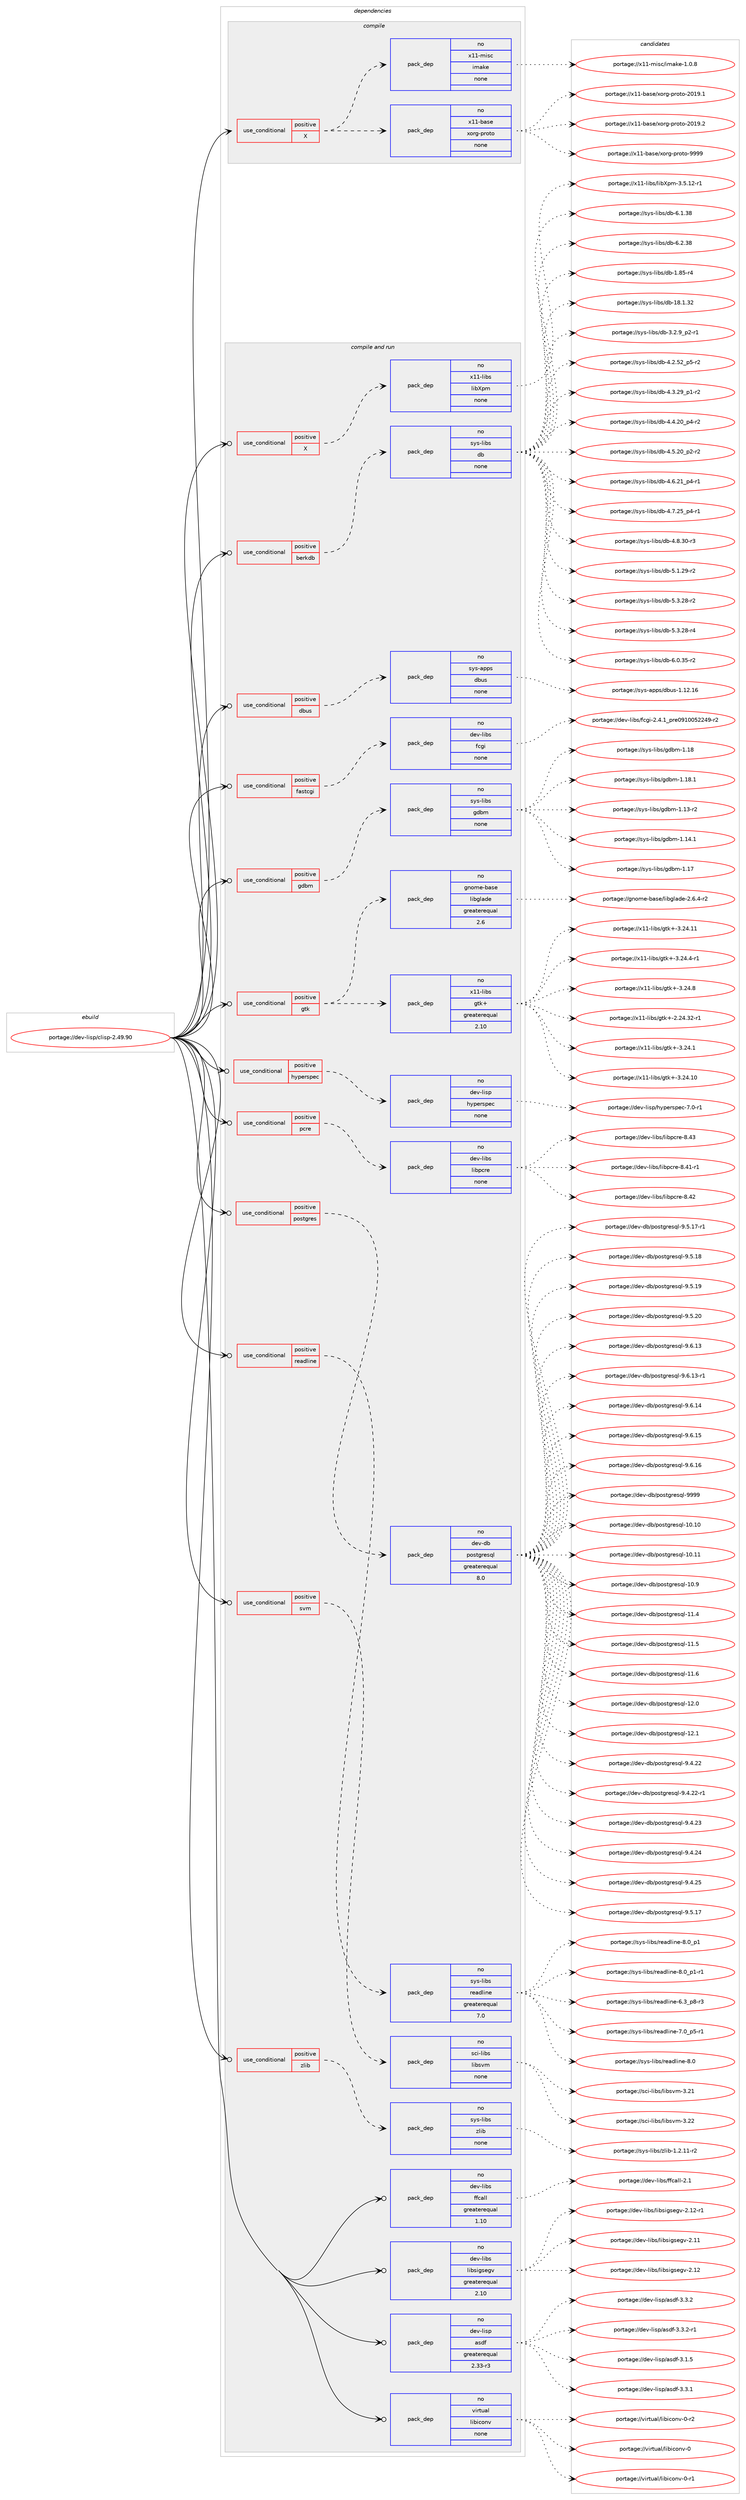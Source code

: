 digraph prolog {

# *************
# Graph options
# *************

newrank=true;
concentrate=true;
compound=true;
graph [rankdir=LR,fontname=Helvetica,fontsize=10,ranksep=1.5];#, ranksep=2.5, nodesep=0.2];
edge  [arrowhead=vee];
node  [fontname=Helvetica,fontsize=10];

# **********
# The ebuild
# **********

subgraph cluster_leftcol {
color=gray;
rank=same;
label=<<i>ebuild</i>>;
id [label="portage://dev-lisp/clisp-2.49.90", color=red, width=4, href="../dev-lisp/clisp-2.49.90.svg"];
}

# ****************
# The dependencies
# ****************

subgraph cluster_midcol {
color=gray;
label=<<i>dependencies</i>>;
subgraph cluster_compile {
fillcolor="#eeeeee";
style=filled;
label=<<i>compile</i>>;
subgraph cond22193 {
dependency105153 [label=<<TABLE BORDER="0" CELLBORDER="1" CELLSPACING="0" CELLPADDING="4"><TR><TD ROWSPAN="3" CELLPADDING="10">use_conditional</TD></TR><TR><TD>positive</TD></TR><TR><TD>X</TD></TR></TABLE>>, shape=none, color=red];
subgraph pack79817 {
dependency105154 [label=<<TABLE BORDER="0" CELLBORDER="1" CELLSPACING="0" CELLPADDING="4" WIDTH="220"><TR><TD ROWSPAN="6" CELLPADDING="30">pack_dep</TD></TR><TR><TD WIDTH="110">no</TD></TR><TR><TD>x11-base</TD></TR><TR><TD>xorg-proto</TD></TR><TR><TD>none</TD></TR><TR><TD></TD></TR></TABLE>>, shape=none, color=blue];
}
dependency105153:e -> dependency105154:w [weight=20,style="dashed",arrowhead="vee"];
subgraph pack79818 {
dependency105155 [label=<<TABLE BORDER="0" CELLBORDER="1" CELLSPACING="0" CELLPADDING="4" WIDTH="220"><TR><TD ROWSPAN="6" CELLPADDING="30">pack_dep</TD></TR><TR><TD WIDTH="110">no</TD></TR><TR><TD>x11-misc</TD></TR><TR><TD>imake</TD></TR><TR><TD>none</TD></TR><TR><TD></TD></TR></TABLE>>, shape=none, color=blue];
}
dependency105153:e -> dependency105155:w [weight=20,style="dashed",arrowhead="vee"];
}
id:e -> dependency105153:w [weight=20,style="solid",arrowhead="vee"];
}
subgraph cluster_compileandrun {
fillcolor="#eeeeee";
style=filled;
label=<<i>compile and run</i>>;
subgraph cond22194 {
dependency105156 [label=<<TABLE BORDER="0" CELLBORDER="1" CELLSPACING="0" CELLPADDING="4"><TR><TD ROWSPAN="3" CELLPADDING="10">use_conditional</TD></TR><TR><TD>positive</TD></TR><TR><TD>X</TD></TR></TABLE>>, shape=none, color=red];
subgraph pack79819 {
dependency105157 [label=<<TABLE BORDER="0" CELLBORDER="1" CELLSPACING="0" CELLPADDING="4" WIDTH="220"><TR><TD ROWSPAN="6" CELLPADDING="30">pack_dep</TD></TR><TR><TD WIDTH="110">no</TD></TR><TR><TD>x11-libs</TD></TR><TR><TD>libXpm</TD></TR><TR><TD>none</TD></TR><TR><TD></TD></TR></TABLE>>, shape=none, color=blue];
}
dependency105156:e -> dependency105157:w [weight=20,style="dashed",arrowhead="vee"];
}
id:e -> dependency105156:w [weight=20,style="solid",arrowhead="odotvee"];
subgraph cond22195 {
dependency105158 [label=<<TABLE BORDER="0" CELLBORDER="1" CELLSPACING="0" CELLPADDING="4"><TR><TD ROWSPAN="3" CELLPADDING="10">use_conditional</TD></TR><TR><TD>positive</TD></TR><TR><TD>berkdb</TD></TR></TABLE>>, shape=none, color=red];
subgraph pack79820 {
dependency105159 [label=<<TABLE BORDER="0" CELLBORDER="1" CELLSPACING="0" CELLPADDING="4" WIDTH="220"><TR><TD ROWSPAN="6" CELLPADDING="30">pack_dep</TD></TR><TR><TD WIDTH="110">no</TD></TR><TR><TD>sys-libs</TD></TR><TR><TD>db</TD></TR><TR><TD>none</TD></TR><TR><TD></TD></TR></TABLE>>, shape=none, color=blue];
}
dependency105158:e -> dependency105159:w [weight=20,style="dashed",arrowhead="vee"];
}
id:e -> dependency105158:w [weight=20,style="solid",arrowhead="odotvee"];
subgraph cond22196 {
dependency105160 [label=<<TABLE BORDER="0" CELLBORDER="1" CELLSPACING="0" CELLPADDING="4"><TR><TD ROWSPAN="3" CELLPADDING="10">use_conditional</TD></TR><TR><TD>positive</TD></TR><TR><TD>dbus</TD></TR></TABLE>>, shape=none, color=red];
subgraph pack79821 {
dependency105161 [label=<<TABLE BORDER="0" CELLBORDER="1" CELLSPACING="0" CELLPADDING="4" WIDTH="220"><TR><TD ROWSPAN="6" CELLPADDING="30">pack_dep</TD></TR><TR><TD WIDTH="110">no</TD></TR><TR><TD>sys-apps</TD></TR><TR><TD>dbus</TD></TR><TR><TD>none</TD></TR><TR><TD></TD></TR></TABLE>>, shape=none, color=blue];
}
dependency105160:e -> dependency105161:w [weight=20,style="dashed",arrowhead="vee"];
}
id:e -> dependency105160:w [weight=20,style="solid",arrowhead="odotvee"];
subgraph cond22197 {
dependency105162 [label=<<TABLE BORDER="0" CELLBORDER="1" CELLSPACING="0" CELLPADDING="4"><TR><TD ROWSPAN="3" CELLPADDING="10">use_conditional</TD></TR><TR><TD>positive</TD></TR><TR><TD>fastcgi</TD></TR></TABLE>>, shape=none, color=red];
subgraph pack79822 {
dependency105163 [label=<<TABLE BORDER="0" CELLBORDER="1" CELLSPACING="0" CELLPADDING="4" WIDTH="220"><TR><TD ROWSPAN="6" CELLPADDING="30">pack_dep</TD></TR><TR><TD WIDTH="110">no</TD></TR><TR><TD>dev-libs</TD></TR><TR><TD>fcgi</TD></TR><TR><TD>none</TD></TR><TR><TD></TD></TR></TABLE>>, shape=none, color=blue];
}
dependency105162:e -> dependency105163:w [weight=20,style="dashed",arrowhead="vee"];
}
id:e -> dependency105162:w [weight=20,style="solid",arrowhead="odotvee"];
subgraph cond22198 {
dependency105164 [label=<<TABLE BORDER="0" CELLBORDER="1" CELLSPACING="0" CELLPADDING="4"><TR><TD ROWSPAN="3" CELLPADDING="10">use_conditional</TD></TR><TR><TD>positive</TD></TR><TR><TD>gdbm</TD></TR></TABLE>>, shape=none, color=red];
subgraph pack79823 {
dependency105165 [label=<<TABLE BORDER="0" CELLBORDER="1" CELLSPACING="0" CELLPADDING="4" WIDTH="220"><TR><TD ROWSPAN="6" CELLPADDING="30">pack_dep</TD></TR><TR><TD WIDTH="110">no</TD></TR><TR><TD>sys-libs</TD></TR><TR><TD>gdbm</TD></TR><TR><TD>none</TD></TR><TR><TD></TD></TR></TABLE>>, shape=none, color=blue];
}
dependency105164:e -> dependency105165:w [weight=20,style="dashed",arrowhead="vee"];
}
id:e -> dependency105164:w [weight=20,style="solid",arrowhead="odotvee"];
subgraph cond22199 {
dependency105166 [label=<<TABLE BORDER="0" CELLBORDER="1" CELLSPACING="0" CELLPADDING="4"><TR><TD ROWSPAN="3" CELLPADDING="10">use_conditional</TD></TR><TR><TD>positive</TD></TR><TR><TD>gtk</TD></TR></TABLE>>, shape=none, color=red];
subgraph pack79824 {
dependency105167 [label=<<TABLE BORDER="0" CELLBORDER="1" CELLSPACING="0" CELLPADDING="4" WIDTH="220"><TR><TD ROWSPAN="6" CELLPADDING="30">pack_dep</TD></TR><TR><TD WIDTH="110">no</TD></TR><TR><TD>x11-libs</TD></TR><TR><TD>gtk+</TD></TR><TR><TD>greaterequal</TD></TR><TR><TD>2.10</TD></TR></TABLE>>, shape=none, color=blue];
}
dependency105166:e -> dependency105167:w [weight=20,style="dashed",arrowhead="vee"];
subgraph pack79825 {
dependency105168 [label=<<TABLE BORDER="0" CELLBORDER="1" CELLSPACING="0" CELLPADDING="4" WIDTH="220"><TR><TD ROWSPAN="6" CELLPADDING="30">pack_dep</TD></TR><TR><TD WIDTH="110">no</TD></TR><TR><TD>gnome-base</TD></TR><TR><TD>libglade</TD></TR><TR><TD>greaterequal</TD></TR><TR><TD>2.6</TD></TR></TABLE>>, shape=none, color=blue];
}
dependency105166:e -> dependency105168:w [weight=20,style="dashed",arrowhead="vee"];
}
id:e -> dependency105166:w [weight=20,style="solid",arrowhead="odotvee"];
subgraph cond22200 {
dependency105169 [label=<<TABLE BORDER="0" CELLBORDER="1" CELLSPACING="0" CELLPADDING="4"><TR><TD ROWSPAN="3" CELLPADDING="10">use_conditional</TD></TR><TR><TD>positive</TD></TR><TR><TD>hyperspec</TD></TR></TABLE>>, shape=none, color=red];
subgraph pack79826 {
dependency105170 [label=<<TABLE BORDER="0" CELLBORDER="1" CELLSPACING="0" CELLPADDING="4" WIDTH="220"><TR><TD ROWSPAN="6" CELLPADDING="30">pack_dep</TD></TR><TR><TD WIDTH="110">no</TD></TR><TR><TD>dev-lisp</TD></TR><TR><TD>hyperspec</TD></TR><TR><TD>none</TD></TR><TR><TD></TD></TR></TABLE>>, shape=none, color=blue];
}
dependency105169:e -> dependency105170:w [weight=20,style="dashed",arrowhead="vee"];
}
id:e -> dependency105169:w [weight=20,style="solid",arrowhead="odotvee"];
subgraph cond22201 {
dependency105171 [label=<<TABLE BORDER="0" CELLBORDER="1" CELLSPACING="0" CELLPADDING="4"><TR><TD ROWSPAN="3" CELLPADDING="10">use_conditional</TD></TR><TR><TD>positive</TD></TR><TR><TD>pcre</TD></TR></TABLE>>, shape=none, color=red];
subgraph pack79827 {
dependency105172 [label=<<TABLE BORDER="0" CELLBORDER="1" CELLSPACING="0" CELLPADDING="4" WIDTH="220"><TR><TD ROWSPAN="6" CELLPADDING="30">pack_dep</TD></TR><TR><TD WIDTH="110">no</TD></TR><TR><TD>dev-libs</TD></TR><TR><TD>libpcre</TD></TR><TR><TD>none</TD></TR><TR><TD></TD></TR></TABLE>>, shape=none, color=blue];
}
dependency105171:e -> dependency105172:w [weight=20,style="dashed",arrowhead="vee"];
}
id:e -> dependency105171:w [weight=20,style="solid",arrowhead="odotvee"];
subgraph cond22202 {
dependency105173 [label=<<TABLE BORDER="0" CELLBORDER="1" CELLSPACING="0" CELLPADDING="4"><TR><TD ROWSPAN="3" CELLPADDING="10">use_conditional</TD></TR><TR><TD>positive</TD></TR><TR><TD>postgres</TD></TR></TABLE>>, shape=none, color=red];
subgraph pack79828 {
dependency105174 [label=<<TABLE BORDER="0" CELLBORDER="1" CELLSPACING="0" CELLPADDING="4" WIDTH="220"><TR><TD ROWSPAN="6" CELLPADDING="30">pack_dep</TD></TR><TR><TD WIDTH="110">no</TD></TR><TR><TD>dev-db</TD></TR><TR><TD>postgresql</TD></TR><TR><TD>greaterequal</TD></TR><TR><TD>8.0</TD></TR></TABLE>>, shape=none, color=blue];
}
dependency105173:e -> dependency105174:w [weight=20,style="dashed",arrowhead="vee"];
}
id:e -> dependency105173:w [weight=20,style="solid",arrowhead="odotvee"];
subgraph cond22203 {
dependency105175 [label=<<TABLE BORDER="0" CELLBORDER="1" CELLSPACING="0" CELLPADDING="4"><TR><TD ROWSPAN="3" CELLPADDING="10">use_conditional</TD></TR><TR><TD>positive</TD></TR><TR><TD>readline</TD></TR></TABLE>>, shape=none, color=red];
subgraph pack79829 {
dependency105176 [label=<<TABLE BORDER="0" CELLBORDER="1" CELLSPACING="0" CELLPADDING="4" WIDTH="220"><TR><TD ROWSPAN="6" CELLPADDING="30">pack_dep</TD></TR><TR><TD WIDTH="110">no</TD></TR><TR><TD>sys-libs</TD></TR><TR><TD>readline</TD></TR><TR><TD>greaterequal</TD></TR><TR><TD>7.0</TD></TR></TABLE>>, shape=none, color=blue];
}
dependency105175:e -> dependency105176:w [weight=20,style="dashed",arrowhead="vee"];
}
id:e -> dependency105175:w [weight=20,style="solid",arrowhead="odotvee"];
subgraph cond22204 {
dependency105177 [label=<<TABLE BORDER="0" CELLBORDER="1" CELLSPACING="0" CELLPADDING="4"><TR><TD ROWSPAN="3" CELLPADDING="10">use_conditional</TD></TR><TR><TD>positive</TD></TR><TR><TD>svm</TD></TR></TABLE>>, shape=none, color=red];
subgraph pack79830 {
dependency105178 [label=<<TABLE BORDER="0" CELLBORDER="1" CELLSPACING="0" CELLPADDING="4" WIDTH="220"><TR><TD ROWSPAN="6" CELLPADDING="30">pack_dep</TD></TR><TR><TD WIDTH="110">no</TD></TR><TR><TD>sci-libs</TD></TR><TR><TD>libsvm</TD></TR><TR><TD>none</TD></TR><TR><TD></TD></TR></TABLE>>, shape=none, color=blue];
}
dependency105177:e -> dependency105178:w [weight=20,style="dashed",arrowhead="vee"];
}
id:e -> dependency105177:w [weight=20,style="solid",arrowhead="odotvee"];
subgraph cond22205 {
dependency105179 [label=<<TABLE BORDER="0" CELLBORDER="1" CELLSPACING="0" CELLPADDING="4"><TR><TD ROWSPAN="3" CELLPADDING="10">use_conditional</TD></TR><TR><TD>positive</TD></TR><TR><TD>zlib</TD></TR></TABLE>>, shape=none, color=red];
subgraph pack79831 {
dependency105180 [label=<<TABLE BORDER="0" CELLBORDER="1" CELLSPACING="0" CELLPADDING="4" WIDTH="220"><TR><TD ROWSPAN="6" CELLPADDING="30">pack_dep</TD></TR><TR><TD WIDTH="110">no</TD></TR><TR><TD>sys-libs</TD></TR><TR><TD>zlib</TD></TR><TR><TD>none</TD></TR><TR><TD></TD></TR></TABLE>>, shape=none, color=blue];
}
dependency105179:e -> dependency105180:w [weight=20,style="dashed",arrowhead="vee"];
}
id:e -> dependency105179:w [weight=20,style="solid",arrowhead="odotvee"];
subgraph pack79832 {
dependency105181 [label=<<TABLE BORDER="0" CELLBORDER="1" CELLSPACING="0" CELLPADDING="4" WIDTH="220"><TR><TD ROWSPAN="6" CELLPADDING="30">pack_dep</TD></TR><TR><TD WIDTH="110">no</TD></TR><TR><TD>dev-libs</TD></TR><TR><TD>ffcall</TD></TR><TR><TD>greaterequal</TD></TR><TR><TD>1.10</TD></TR></TABLE>>, shape=none, color=blue];
}
id:e -> dependency105181:w [weight=20,style="solid",arrowhead="odotvee"];
subgraph pack79833 {
dependency105182 [label=<<TABLE BORDER="0" CELLBORDER="1" CELLSPACING="0" CELLPADDING="4" WIDTH="220"><TR><TD ROWSPAN="6" CELLPADDING="30">pack_dep</TD></TR><TR><TD WIDTH="110">no</TD></TR><TR><TD>dev-libs</TD></TR><TR><TD>libsigsegv</TD></TR><TR><TD>greaterequal</TD></TR><TR><TD>2.10</TD></TR></TABLE>>, shape=none, color=blue];
}
id:e -> dependency105182:w [weight=20,style="solid",arrowhead="odotvee"];
subgraph pack79834 {
dependency105183 [label=<<TABLE BORDER="0" CELLBORDER="1" CELLSPACING="0" CELLPADDING="4" WIDTH="220"><TR><TD ROWSPAN="6" CELLPADDING="30">pack_dep</TD></TR><TR><TD WIDTH="110">no</TD></TR><TR><TD>dev-lisp</TD></TR><TR><TD>asdf</TD></TR><TR><TD>greaterequal</TD></TR><TR><TD>2.33-r3</TD></TR></TABLE>>, shape=none, color=blue];
}
id:e -> dependency105183:w [weight=20,style="solid",arrowhead="odotvee"];
subgraph pack79835 {
dependency105184 [label=<<TABLE BORDER="0" CELLBORDER="1" CELLSPACING="0" CELLPADDING="4" WIDTH="220"><TR><TD ROWSPAN="6" CELLPADDING="30">pack_dep</TD></TR><TR><TD WIDTH="110">no</TD></TR><TR><TD>virtual</TD></TR><TR><TD>libiconv</TD></TR><TR><TD>none</TD></TR><TR><TD></TD></TR></TABLE>>, shape=none, color=blue];
}
id:e -> dependency105184:w [weight=20,style="solid",arrowhead="odotvee"];
}
subgraph cluster_run {
fillcolor="#eeeeee";
style=filled;
label=<<i>run</i>>;
}
}

# **************
# The candidates
# **************

subgraph cluster_choices {
rank=same;
color=gray;
label=<<i>candidates</i>>;

subgraph choice79817 {
color=black;
nodesep=1;
choiceportage1204949459897115101471201111141034511211411111611145504849574649 [label="portage://x11-base/xorg-proto-2019.1", color=red, width=4,href="../x11-base/xorg-proto-2019.1.svg"];
choiceportage1204949459897115101471201111141034511211411111611145504849574650 [label="portage://x11-base/xorg-proto-2019.2", color=red, width=4,href="../x11-base/xorg-proto-2019.2.svg"];
choiceportage120494945989711510147120111114103451121141111161114557575757 [label="portage://x11-base/xorg-proto-9999", color=red, width=4,href="../x11-base/xorg-proto-9999.svg"];
dependency105154:e -> choiceportage1204949459897115101471201111141034511211411111611145504849574649:w [style=dotted,weight="100"];
dependency105154:e -> choiceportage1204949459897115101471201111141034511211411111611145504849574650:w [style=dotted,weight="100"];
dependency105154:e -> choiceportage120494945989711510147120111114103451121141111161114557575757:w [style=dotted,weight="100"];
}
subgraph choice79818 {
color=black;
nodesep=1;
choiceportage120494945109105115994710510997107101454946484656 [label="portage://x11-misc/imake-1.0.8", color=red, width=4,href="../x11-misc/imake-1.0.8.svg"];
dependency105155:e -> choiceportage120494945109105115994710510997107101454946484656:w [style=dotted,weight="100"];
}
subgraph choice79819 {
color=black;
nodesep=1;
choiceportage12049494510810598115471081059888112109455146534649504511449 [label="portage://x11-libs/libXpm-3.5.12-r1", color=red, width=4,href="../x11-libs/libXpm-3.5.12-r1.svg"];
dependency105157:e -> choiceportage12049494510810598115471081059888112109455146534649504511449:w [style=dotted,weight="100"];
}
subgraph choice79820 {
color=black;
nodesep=1;
choiceportage1151211154510810598115471009845494656534511452 [label="portage://sys-libs/db-1.85-r4", color=red, width=4,href="../sys-libs/db-1.85-r4.svg"];
choiceportage115121115451081059811547100984549564649465150 [label="portage://sys-libs/db-18.1.32", color=red, width=4,href="../sys-libs/db-18.1.32.svg"];
choiceportage1151211154510810598115471009845514650465795112504511449 [label="portage://sys-libs/db-3.2.9_p2-r1", color=red, width=4,href="../sys-libs/db-3.2.9_p2-r1.svg"];
choiceportage115121115451081059811547100984552465046535095112534511450 [label="portage://sys-libs/db-4.2.52_p5-r2", color=red, width=4,href="../sys-libs/db-4.2.52_p5-r2.svg"];
choiceportage115121115451081059811547100984552465146505795112494511450 [label="portage://sys-libs/db-4.3.29_p1-r2", color=red, width=4,href="../sys-libs/db-4.3.29_p1-r2.svg"];
choiceportage115121115451081059811547100984552465246504895112524511450 [label="portage://sys-libs/db-4.4.20_p4-r2", color=red, width=4,href="../sys-libs/db-4.4.20_p4-r2.svg"];
choiceportage115121115451081059811547100984552465346504895112504511450 [label="portage://sys-libs/db-4.5.20_p2-r2", color=red, width=4,href="../sys-libs/db-4.5.20_p2-r2.svg"];
choiceportage115121115451081059811547100984552465446504995112524511449 [label="portage://sys-libs/db-4.6.21_p4-r1", color=red, width=4,href="../sys-libs/db-4.6.21_p4-r1.svg"];
choiceportage115121115451081059811547100984552465546505395112524511449 [label="portage://sys-libs/db-4.7.25_p4-r1", color=red, width=4,href="../sys-libs/db-4.7.25_p4-r1.svg"];
choiceportage11512111545108105981154710098455246564651484511451 [label="portage://sys-libs/db-4.8.30-r3", color=red, width=4,href="../sys-libs/db-4.8.30-r3.svg"];
choiceportage11512111545108105981154710098455346494650574511450 [label="portage://sys-libs/db-5.1.29-r2", color=red, width=4,href="../sys-libs/db-5.1.29-r2.svg"];
choiceportage11512111545108105981154710098455346514650564511450 [label="portage://sys-libs/db-5.3.28-r2", color=red, width=4,href="../sys-libs/db-5.3.28-r2.svg"];
choiceportage11512111545108105981154710098455346514650564511452 [label="portage://sys-libs/db-5.3.28-r4", color=red, width=4,href="../sys-libs/db-5.3.28-r4.svg"];
choiceportage11512111545108105981154710098455446484651534511450 [label="portage://sys-libs/db-6.0.35-r2", color=red, width=4,href="../sys-libs/db-6.0.35-r2.svg"];
choiceportage1151211154510810598115471009845544649465156 [label="portage://sys-libs/db-6.1.38", color=red, width=4,href="../sys-libs/db-6.1.38.svg"];
choiceportage1151211154510810598115471009845544650465156 [label="portage://sys-libs/db-6.2.38", color=red, width=4,href="../sys-libs/db-6.2.38.svg"];
dependency105159:e -> choiceportage1151211154510810598115471009845494656534511452:w [style=dotted,weight="100"];
dependency105159:e -> choiceportage115121115451081059811547100984549564649465150:w [style=dotted,weight="100"];
dependency105159:e -> choiceportage1151211154510810598115471009845514650465795112504511449:w [style=dotted,weight="100"];
dependency105159:e -> choiceportage115121115451081059811547100984552465046535095112534511450:w [style=dotted,weight="100"];
dependency105159:e -> choiceportage115121115451081059811547100984552465146505795112494511450:w [style=dotted,weight="100"];
dependency105159:e -> choiceportage115121115451081059811547100984552465246504895112524511450:w [style=dotted,weight="100"];
dependency105159:e -> choiceportage115121115451081059811547100984552465346504895112504511450:w [style=dotted,weight="100"];
dependency105159:e -> choiceportage115121115451081059811547100984552465446504995112524511449:w [style=dotted,weight="100"];
dependency105159:e -> choiceportage115121115451081059811547100984552465546505395112524511449:w [style=dotted,weight="100"];
dependency105159:e -> choiceportage11512111545108105981154710098455246564651484511451:w [style=dotted,weight="100"];
dependency105159:e -> choiceportage11512111545108105981154710098455346494650574511450:w [style=dotted,weight="100"];
dependency105159:e -> choiceportage11512111545108105981154710098455346514650564511450:w [style=dotted,weight="100"];
dependency105159:e -> choiceportage11512111545108105981154710098455346514650564511452:w [style=dotted,weight="100"];
dependency105159:e -> choiceportage11512111545108105981154710098455446484651534511450:w [style=dotted,weight="100"];
dependency105159:e -> choiceportage1151211154510810598115471009845544649465156:w [style=dotted,weight="100"];
dependency105159:e -> choiceportage1151211154510810598115471009845544650465156:w [style=dotted,weight="100"];
}
subgraph choice79821 {
color=black;
nodesep=1;
choiceportage115121115459711211211547100981171154549464950464954 [label="portage://sys-apps/dbus-1.12.16", color=red, width=4,href="../sys-apps/dbus-1.12.16.svg"];
dependency105161:e -> choiceportage115121115459711211211547100981171154549464950464954:w [style=dotted,weight="100"];
}
subgraph choice79822 {
color=black;
nodesep=1;
choiceportage1001011184510810598115471029910310545504652464995112114101485749484853505052574511450 [label="portage://dev-libs/fcgi-2.4.1_pre0910052249-r2", color=red, width=4,href="../dev-libs/fcgi-2.4.1_pre0910052249-r2.svg"];
dependency105163:e -> choiceportage1001011184510810598115471029910310545504652464995112114101485749484853505052574511450:w [style=dotted,weight="100"];
}
subgraph choice79823 {
color=black;
nodesep=1;
choiceportage1151211154510810598115471031009810945494649514511450 [label="portage://sys-libs/gdbm-1.13-r2", color=red, width=4,href="../sys-libs/gdbm-1.13-r2.svg"];
choiceportage1151211154510810598115471031009810945494649524649 [label="portage://sys-libs/gdbm-1.14.1", color=red, width=4,href="../sys-libs/gdbm-1.14.1.svg"];
choiceportage115121115451081059811547103100981094549464955 [label="portage://sys-libs/gdbm-1.17", color=red, width=4,href="../sys-libs/gdbm-1.17.svg"];
choiceportage115121115451081059811547103100981094549464956 [label="portage://sys-libs/gdbm-1.18", color=red, width=4,href="../sys-libs/gdbm-1.18.svg"];
choiceportage1151211154510810598115471031009810945494649564649 [label="portage://sys-libs/gdbm-1.18.1", color=red, width=4,href="../sys-libs/gdbm-1.18.1.svg"];
dependency105165:e -> choiceportage1151211154510810598115471031009810945494649514511450:w [style=dotted,weight="100"];
dependency105165:e -> choiceportage1151211154510810598115471031009810945494649524649:w [style=dotted,weight="100"];
dependency105165:e -> choiceportage115121115451081059811547103100981094549464955:w [style=dotted,weight="100"];
dependency105165:e -> choiceportage115121115451081059811547103100981094549464956:w [style=dotted,weight="100"];
dependency105165:e -> choiceportage1151211154510810598115471031009810945494649564649:w [style=dotted,weight="100"];
}
subgraph choice79824 {
color=black;
nodesep=1;
choiceportage12049494510810598115471031161074345504650524651504511449 [label="portage://x11-libs/gtk+-2.24.32-r1", color=red, width=4,href="../x11-libs/gtk+-2.24.32-r1.svg"];
choiceportage12049494510810598115471031161074345514650524649 [label="portage://x11-libs/gtk+-3.24.1", color=red, width=4,href="../x11-libs/gtk+-3.24.1.svg"];
choiceportage1204949451081059811547103116107434551465052464948 [label="portage://x11-libs/gtk+-3.24.10", color=red, width=4,href="../x11-libs/gtk+-3.24.10.svg"];
choiceportage1204949451081059811547103116107434551465052464949 [label="portage://x11-libs/gtk+-3.24.11", color=red, width=4,href="../x11-libs/gtk+-3.24.11.svg"];
choiceportage120494945108105981154710311610743455146505246524511449 [label="portage://x11-libs/gtk+-3.24.4-r1", color=red, width=4,href="../x11-libs/gtk+-3.24.4-r1.svg"];
choiceportage12049494510810598115471031161074345514650524656 [label="portage://x11-libs/gtk+-3.24.8", color=red, width=4,href="../x11-libs/gtk+-3.24.8.svg"];
dependency105167:e -> choiceportage12049494510810598115471031161074345504650524651504511449:w [style=dotted,weight="100"];
dependency105167:e -> choiceportage12049494510810598115471031161074345514650524649:w [style=dotted,weight="100"];
dependency105167:e -> choiceportage1204949451081059811547103116107434551465052464948:w [style=dotted,weight="100"];
dependency105167:e -> choiceportage1204949451081059811547103116107434551465052464949:w [style=dotted,weight="100"];
dependency105167:e -> choiceportage120494945108105981154710311610743455146505246524511449:w [style=dotted,weight="100"];
dependency105167:e -> choiceportage12049494510810598115471031161074345514650524656:w [style=dotted,weight="100"];
}
subgraph choice79825 {
color=black;
nodesep=1;
choiceportage1031101111091014598971151014710810598103108971001014550465446524511450 [label="portage://gnome-base/libglade-2.6.4-r2", color=red, width=4,href="../gnome-base/libglade-2.6.4-r2.svg"];
dependency105168:e -> choiceportage1031101111091014598971151014710810598103108971001014550465446524511450:w [style=dotted,weight="100"];
}
subgraph choice79826 {
color=black;
nodesep=1;
choiceportage100101118451081051151124710412111210111411511210199455546484511449 [label="portage://dev-lisp/hyperspec-7.0-r1", color=red, width=4,href="../dev-lisp/hyperspec-7.0-r1.svg"];
dependency105170:e -> choiceportage100101118451081051151124710412111210111411511210199455546484511449:w [style=dotted,weight="100"];
}
subgraph choice79827 {
color=black;
nodesep=1;
choiceportage100101118451081059811547108105981129911410145564652494511449 [label="portage://dev-libs/libpcre-8.41-r1", color=red, width=4,href="../dev-libs/libpcre-8.41-r1.svg"];
choiceportage10010111845108105981154710810598112991141014556465250 [label="portage://dev-libs/libpcre-8.42", color=red, width=4,href="../dev-libs/libpcre-8.42.svg"];
choiceportage10010111845108105981154710810598112991141014556465251 [label="portage://dev-libs/libpcre-8.43", color=red, width=4,href="../dev-libs/libpcre-8.43.svg"];
dependency105172:e -> choiceportage100101118451081059811547108105981129911410145564652494511449:w [style=dotted,weight="100"];
dependency105172:e -> choiceportage10010111845108105981154710810598112991141014556465250:w [style=dotted,weight="100"];
dependency105172:e -> choiceportage10010111845108105981154710810598112991141014556465251:w [style=dotted,weight="100"];
}
subgraph choice79828 {
color=black;
nodesep=1;
choiceportage100101118451009847112111115116103114101115113108454948464948 [label="portage://dev-db/postgresql-10.10", color=red, width=4,href="../dev-db/postgresql-10.10.svg"];
choiceportage100101118451009847112111115116103114101115113108454948464949 [label="portage://dev-db/postgresql-10.11", color=red, width=4,href="../dev-db/postgresql-10.11.svg"];
choiceportage1001011184510098471121111151161031141011151131084549484657 [label="portage://dev-db/postgresql-10.9", color=red, width=4,href="../dev-db/postgresql-10.9.svg"];
choiceportage1001011184510098471121111151161031141011151131084549494652 [label="portage://dev-db/postgresql-11.4", color=red, width=4,href="../dev-db/postgresql-11.4.svg"];
choiceportage1001011184510098471121111151161031141011151131084549494653 [label="portage://dev-db/postgresql-11.5", color=red, width=4,href="../dev-db/postgresql-11.5.svg"];
choiceportage1001011184510098471121111151161031141011151131084549494654 [label="portage://dev-db/postgresql-11.6", color=red, width=4,href="../dev-db/postgresql-11.6.svg"];
choiceportage1001011184510098471121111151161031141011151131084549504648 [label="portage://dev-db/postgresql-12.0", color=red, width=4,href="../dev-db/postgresql-12.0.svg"];
choiceportage1001011184510098471121111151161031141011151131084549504649 [label="portage://dev-db/postgresql-12.1", color=red, width=4,href="../dev-db/postgresql-12.1.svg"];
choiceportage10010111845100984711211111511610311410111511310845574652465050 [label="portage://dev-db/postgresql-9.4.22", color=red, width=4,href="../dev-db/postgresql-9.4.22.svg"];
choiceportage100101118451009847112111115116103114101115113108455746524650504511449 [label="portage://dev-db/postgresql-9.4.22-r1", color=red, width=4,href="../dev-db/postgresql-9.4.22-r1.svg"];
choiceportage10010111845100984711211111511610311410111511310845574652465051 [label="portage://dev-db/postgresql-9.4.23", color=red, width=4,href="../dev-db/postgresql-9.4.23.svg"];
choiceportage10010111845100984711211111511610311410111511310845574652465052 [label="portage://dev-db/postgresql-9.4.24", color=red, width=4,href="../dev-db/postgresql-9.4.24.svg"];
choiceportage10010111845100984711211111511610311410111511310845574652465053 [label="portage://dev-db/postgresql-9.4.25", color=red, width=4,href="../dev-db/postgresql-9.4.25.svg"];
choiceportage10010111845100984711211111511610311410111511310845574653464955 [label="portage://dev-db/postgresql-9.5.17", color=red, width=4,href="../dev-db/postgresql-9.5.17.svg"];
choiceportage100101118451009847112111115116103114101115113108455746534649554511449 [label="portage://dev-db/postgresql-9.5.17-r1", color=red, width=4,href="../dev-db/postgresql-9.5.17-r1.svg"];
choiceportage10010111845100984711211111511610311410111511310845574653464956 [label="portage://dev-db/postgresql-9.5.18", color=red, width=4,href="../dev-db/postgresql-9.5.18.svg"];
choiceportage10010111845100984711211111511610311410111511310845574653464957 [label="portage://dev-db/postgresql-9.5.19", color=red, width=4,href="../dev-db/postgresql-9.5.19.svg"];
choiceportage10010111845100984711211111511610311410111511310845574653465048 [label="portage://dev-db/postgresql-9.5.20", color=red, width=4,href="../dev-db/postgresql-9.5.20.svg"];
choiceportage10010111845100984711211111511610311410111511310845574654464951 [label="portage://dev-db/postgresql-9.6.13", color=red, width=4,href="../dev-db/postgresql-9.6.13.svg"];
choiceportage100101118451009847112111115116103114101115113108455746544649514511449 [label="portage://dev-db/postgresql-9.6.13-r1", color=red, width=4,href="../dev-db/postgresql-9.6.13-r1.svg"];
choiceportage10010111845100984711211111511610311410111511310845574654464952 [label="portage://dev-db/postgresql-9.6.14", color=red, width=4,href="../dev-db/postgresql-9.6.14.svg"];
choiceportage10010111845100984711211111511610311410111511310845574654464953 [label="portage://dev-db/postgresql-9.6.15", color=red, width=4,href="../dev-db/postgresql-9.6.15.svg"];
choiceportage10010111845100984711211111511610311410111511310845574654464954 [label="portage://dev-db/postgresql-9.6.16", color=red, width=4,href="../dev-db/postgresql-9.6.16.svg"];
choiceportage1001011184510098471121111151161031141011151131084557575757 [label="portage://dev-db/postgresql-9999", color=red, width=4,href="../dev-db/postgresql-9999.svg"];
dependency105174:e -> choiceportage100101118451009847112111115116103114101115113108454948464948:w [style=dotted,weight="100"];
dependency105174:e -> choiceportage100101118451009847112111115116103114101115113108454948464949:w [style=dotted,weight="100"];
dependency105174:e -> choiceportage1001011184510098471121111151161031141011151131084549484657:w [style=dotted,weight="100"];
dependency105174:e -> choiceportage1001011184510098471121111151161031141011151131084549494652:w [style=dotted,weight="100"];
dependency105174:e -> choiceportage1001011184510098471121111151161031141011151131084549494653:w [style=dotted,weight="100"];
dependency105174:e -> choiceportage1001011184510098471121111151161031141011151131084549494654:w [style=dotted,weight="100"];
dependency105174:e -> choiceportage1001011184510098471121111151161031141011151131084549504648:w [style=dotted,weight="100"];
dependency105174:e -> choiceportage1001011184510098471121111151161031141011151131084549504649:w [style=dotted,weight="100"];
dependency105174:e -> choiceportage10010111845100984711211111511610311410111511310845574652465050:w [style=dotted,weight="100"];
dependency105174:e -> choiceportage100101118451009847112111115116103114101115113108455746524650504511449:w [style=dotted,weight="100"];
dependency105174:e -> choiceportage10010111845100984711211111511610311410111511310845574652465051:w [style=dotted,weight="100"];
dependency105174:e -> choiceportage10010111845100984711211111511610311410111511310845574652465052:w [style=dotted,weight="100"];
dependency105174:e -> choiceportage10010111845100984711211111511610311410111511310845574652465053:w [style=dotted,weight="100"];
dependency105174:e -> choiceportage10010111845100984711211111511610311410111511310845574653464955:w [style=dotted,weight="100"];
dependency105174:e -> choiceportage100101118451009847112111115116103114101115113108455746534649554511449:w [style=dotted,weight="100"];
dependency105174:e -> choiceportage10010111845100984711211111511610311410111511310845574653464956:w [style=dotted,weight="100"];
dependency105174:e -> choiceportage10010111845100984711211111511610311410111511310845574653464957:w [style=dotted,weight="100"];
dependency105174:e -> choiceportage10010111845100984711211111511610311410111511310845574653465048:w [style=dotted,weight="100"];
dependency105174:e -> choiceportage10010111845100984711211111511610311410111511310845574654464951:w [style=dotted,weight="100"];
dependency105174:e -> choiceportage100101118451009847112111115116103114101115113108455746544649514511449:w [style=dotted,weight="100"];
dependency105174:e -> choiceportage10010111845100984711211111511610311410111511310845574654464952:w [style=dotted,weight="100"];
dependency105174:e -> choiceportage10010111845100984711211111511610311410111511310845574654464953:w [style=dotted,weight="100"];
dependency105174:e -> choiceportage10010111845100984711211111511610311410111511310845574654464954:w [style=dotted,weight="100"];
dependency105174:e -> choiceportage1001011184510098471121111151161031141011151131084557575757:w [style=dotted,weight="100"];
}
subgraph choice79829 {
color=black;
nodesep=1;
choiceportage115121115451081059811547114101971001081051101014554465195112564511451 [label="portage://sys-libs/readline-6.3_p8-r3", color=red, width=4,href="../sys-libs/readline-6.3_p8-r3.svg"];
choiceportage115121115451081059811547114101971001081051101014555464895112534511449 [label="portage://sys-libs/readline-7.0_p5-r1", color=red, width=4,href="../sys-libs/readline-7.0_p5-r1.svg"];
choiceportage1151211154510810598115471141019710010810511010145564648 [label="portage://sys-libs/readline-8.0", color=red, width=4,href="../sys-libs/readline-8.0.svg"];
choiceportage11512111545108105981154711410197100108105110101455646489511249 [label="portage://sys-libs/readline-8.0_p1", color=red, width=4,href="../sys-libs/readline-8.0_p1.svg"];
choiceportage115121115451081059811547114101971001081051101014556464895112494511449 [label="portage://sys-libs/readline-8.0_p1-r1", color=red, width=4,href="../sys-libs/readline-8.0_p1-r1.svg"];
dependency105176:e -> choiceportage115121115451081059811547114101971001081051101014554465195112564511451:w [style=dotted,weight="100"];
dependency105176:e -> choiceportage115121115451081059811547114101971001081051101014555464895112534511449:w [style=dotted,weight="100"];
dependency105176:e -> choiceportage1151211154510810598115471141019710010810511010145564648:w [style=dotted,weight="100"];
dependency105176:e -> choiceportage11512111545108105981154711410197100108105110101455646489511249:w [style=dotted,weight="100"];
dependency105176:e -> choiceportage115121115451081059811547114101971001081051101014556464895112494511449:w [style=dotted,weight="100"];
}
subgraph choice79830 {
color=black;
nodesep=1;
choiceportage11599105451081059811547108105981151181094551465049 [label="portage://sci-libs/libsvm-3.21", color=red, width=4,href="../sci-libs/libsvm-3.21.svg"];
choiceportage11599105451081059811547108105981151181094551465050 [label="portage://sci-libs/libsvm-3.22", color=red, width=4,href="../sci-libs/libsvm-3.22.svg"];
dependency105178:e -> choiceportage11599105451081059811547108105981151181094551465049:w [style=dotted,weight="100"];
dependency105178:e -> choiceportage11599105451081059811547108105981151181094551465050:w [style=dotted,weight="100"];
}
subgraph choice79831 {
color=black;
nodesep=1;
choiceportage11512111545108105981154712210810598454946504649494511450 [label="portage://sys-libs/zlib-1.2.11-r2", color=red, width=4,href="../sys-libs/zlib-1.2.11-r2.svg"];
dependency105180:e -> choiceportage11512111545108105981154712210810598454946504649494511450:w [style=dotted,weight="100"];
}
subgraph choice79832 {
color=black;
nodesep=1;
choiceportage100101118451081059811547102102999710810845504649 [label="portage://dev-libs/ffcall-2.1", color=red, width=4,href="../dev-libs/ffcall-2.1.svg"];
dependency105181:e -> choiceportage100101118451081059811547102102999710810845504649:w [style=dotted,weight="100"];
}
subgraph choice79833 {
color=black;
nodesep=1;
choiceportage100101118451081059811547108105981151051031151011031184550464949 [label="portage://dev-libs/libsigsegv-2.11", color=red, width=4,href="../dev-libs/libsigsegv-2.11.svg"];
choiceportage100101118451081059811547108105981151051031151011031184550464950 [label="portage://dev-libs/libsigsegv-2.12", color=red, width=4,href="../dev-libs/libsigsegv-2.12.svg"];
choiceportage1001011184510810598115471081059811510510311510110311845504649504511449 [label="portage://dev-libs/libsigsegv-2.12-r1", color=red, width=4,href="../dev-libs/libsigsegv-2.12-r1.svg"];
dependency105182:e -> choiceportage100101118451081059811547108105981151051031151011031184550464949:w [style=dotted,weight="100"];
dependency105182:e -> choiceportage100101118451081059811547108105981151051031151011031184550464950:w [style=dotted,weight="100"];
dependency105182:e -> choiceportage1001011184510810598115471081059811510510311510110311845504649504511449:w [style=dotted,weight="100"];
}
subgraph choice79834 {
color=black;
nodesep=1;
choiceportage100101118451081051151124797115100102455146494653 [label="portage://dev-lisp/asdf-3.1.5", color=red, width=4,href="../dev-lisp/asdf-3.1.5.svg"];
choiceportage100101118451081051151124797115100102455146514649 [label="portage://dev-lisp/asdf-3.3.1", color=red, width=4,href="../dev-lisp/asdf-3.3.1.svg"];
choiceportage100101118451081051151124797115100102455146514650 [label="portage://dev-lisp/asdf-3.3.2", color=red, width=4,href="../dev-lisp/asdf-3.3.2.svg"];
choiceportage1001011184510810511511247971151001024551465146504511449 [label="portage://dev-lisp/asdf-3.3.2-r1", color=red, width=4,href="../dev-lisp/asdf-3.3.2-r1.svg"];
dependency105183:e -> choiceportage100101118451081051151124797115100102455146494653:w [style=dotted,weight="100"];
dependency105183:e -> choiceportage100101118451081051151124797115100102455146514649:w [style=dotted,weight="100"];
dependency105183:e -> choiceportage100101118451081051151124797115100102455146514650:w [style=dotted,weight="100"];
dependency105183:e -> choiceportage1001011184510810511511247971151001024551465146504511449:w [style=dotted,weight="100"];
}
subgraph choice79835 {
color=black;
nodesep=1;
choiceportage118105114116117971084710810598105991111101184548 [label="portage://virtual/libiconv-0", color=red, width=4,href="../virtual/libiconv-0.svg"];
choiceportage1181051141161179710847108105981059911111011845484511449 [label="portage://virtual/libiconv-0-r1", color=red, width=4,href="../virtual/libiconv-0-r1.svg"];
choiceportage1181051141161179710847108105981059911111011845484511450 [label="portage://virtual/libiconv-0-r2", color=red, width=4,href="../virtual/libiconv-0-r2.svg"];
dependency105184:e -> choiceportage118105114116117971084710810598105991111101184548:w [style=dotted,weight="100"];
dependency105184:e -> choiceportage1181051141161179710847108105981059911111011845484511449:w [style=dotted,weight="100"];
dependency105184:e -> choiceportage1181051141161179710847108105981059911111011845484511450:w [style=dotted,weight="100"];
}
}

}
